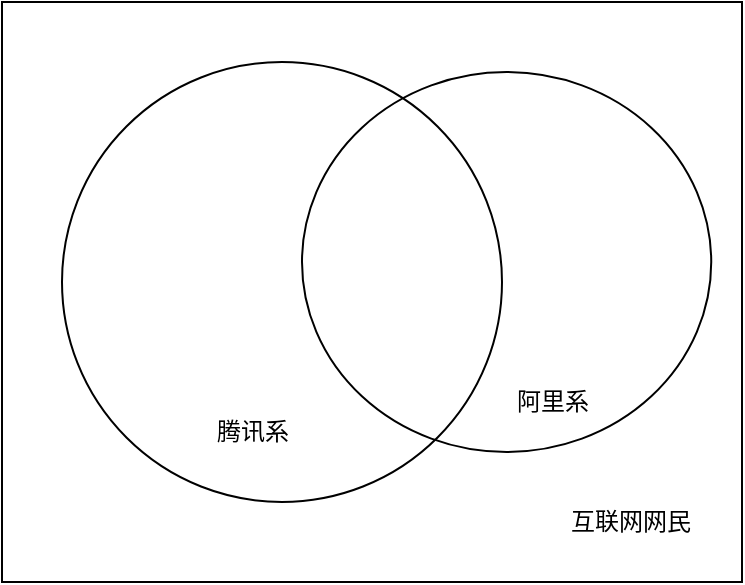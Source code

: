 <mxfile version="13.4.6" type="github">
  <diagram id="eXp2OLF2i89Emg4KGb90" name="Page-1">
    <mxGraphModel dx="1298" dy="681" grid="1" gridSize="10" guides="1" tooltips="1" connect="1" arrows="1" fold="1" page="1" pageScale="1" pageWidth="827" pageHeight="1169" math="0" shadow="0">
      <root>
        <mxCell id="0" />
        <mxCell id="1" parent="0" />
        <mxCell id="rhF8r6dZSB36x-c-CafK-5" value="" style="rounded=0;whiteSpace=wrap;html=1;shadow=0;fillColor=none;" vertex="1" parent="1">
          <mxGeometry x="80" y="90" width="370" height="290" as="geometry" />
        </mxCell>
        <mxCell id="rhF8r6dZSB36x-c-CafK-3" value="" style="ellipse;whiteSpace=wrap;html=1;" vertex="1" parent="1">
          <mxGeometry x="230" y="125" width="204.62" height="190" as="geometry" />
        </mxCell>
        <mxCell id="rhF8r6dZSB36x-c-CafK-1" value="" style="ellipse;whiteSpace=wrap;html=1;shadow=0;fillColor=none;" vertex="1" parent="1">
          <mxGeometry x="110" y="120" width="220" height="220" as="geometry" />
        </mxCell>
        <mxCell id="rhF8r6dZSB36x-c-CafK-6" value="互联网网民" style="text;html=1;resizable=0;autosize=1;align=center;verticalAlign=middle;points=[];fillColor=none;strokeColor=none;rounded=0;shadow=0;" vertex="1" parent="1">
          <mxGeometry x="354" y="340" width="80" height="20" as="geometry" />
        </mxCell>
        <mxCell id="rhF8r6dZSB36x-c-CafK-7" value="腾讯系" style="text;html=1;resizable=0;autosize=1;align=center;verticalAlign=middle;points=[];fillColor=none;strokeColor=none;rounded=0;shadow=0;" vertex="1" parent="1">
          <mxGeometry x="180" y="295" width="50" height="20" as="geometry" />
        </mxCell>
        <mxCell id="rhF8r6dZSB36x-c-CafK-8" value="阿里系" style="text;html=1;resizable=0;autosize=1;align=center;verticalAlign=middle;points=[];fillColor=none;strokeColor=none;rounded=0;shadow=0;" vertex="1" parent="1">
          <mxGeometry x="330" y="280" width="50" height="20" as="geometry" />
        </mxCell>
      </root>
    </mxGraphModel>
  </diagram>
</mxfile>
